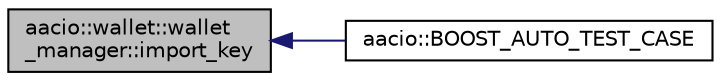 digraph "aacio::wallet::wallet_manager::import_key"
{
  edge [fontname="Helvetica",fontsize="10",labelfontname="Helvetica",labelfontsize="10"];
  node [fontname="Helvetica",fontsize="10",shape=record];
  rankdir="LR";
  Node6 [label="aacio::wallet::wallet\l_manager::import_key",height=0.2,width=0.4,color="black", fillcolor="grey75", style="filled", fontcolor="black"];
  Node6 -> Node7 [dir="back",color="midnightblue",fontsize="10",style="solid",fontname="Helvetica"];
  Node7 [label="aacio::BOOST_AUTO_TEST_CASE",height=0.2,width=0.4,color="black", fillcolor="white", style="filled",URL="$wallet__tests_8cpp.html#a2acbcadb5f6e9adf156cff69f527ab38",tooltip="Test wallet manager. "];
}
